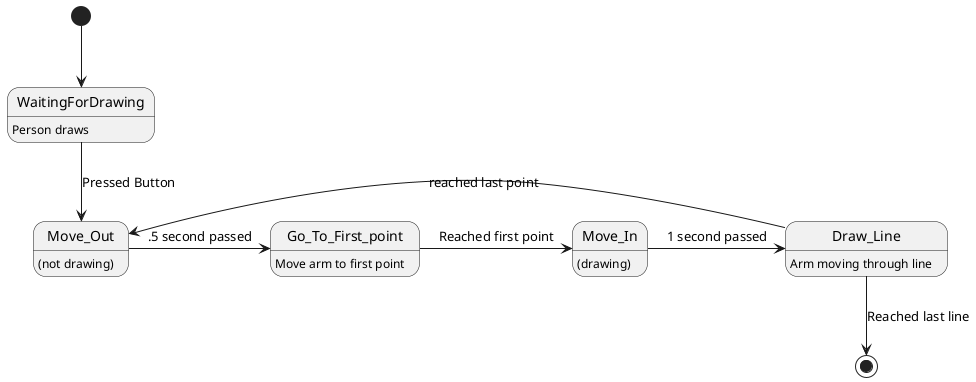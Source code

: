 ```puml
@startuml Arm Drawing
[*] --> WaitingForDrawing
WaitingForDrawing: Person draws
Move_Out : (not drawing)
Go_To_First_point : Move arm to first point
Move_In : (drawing)
Draw_Line : Arm moving through line
WaitingForDrawing --> Move_Out : Pressed Button
Move_Out -> Go_To_First_point : .5 second passed
Go_To_First_point -> Move_In : Reached first point
Move_In -> Draw_Line : 1 second passed
Draw_Line -> Move_Out : reached last point
Draw_Line --> [*] : Reached last line
@enduml